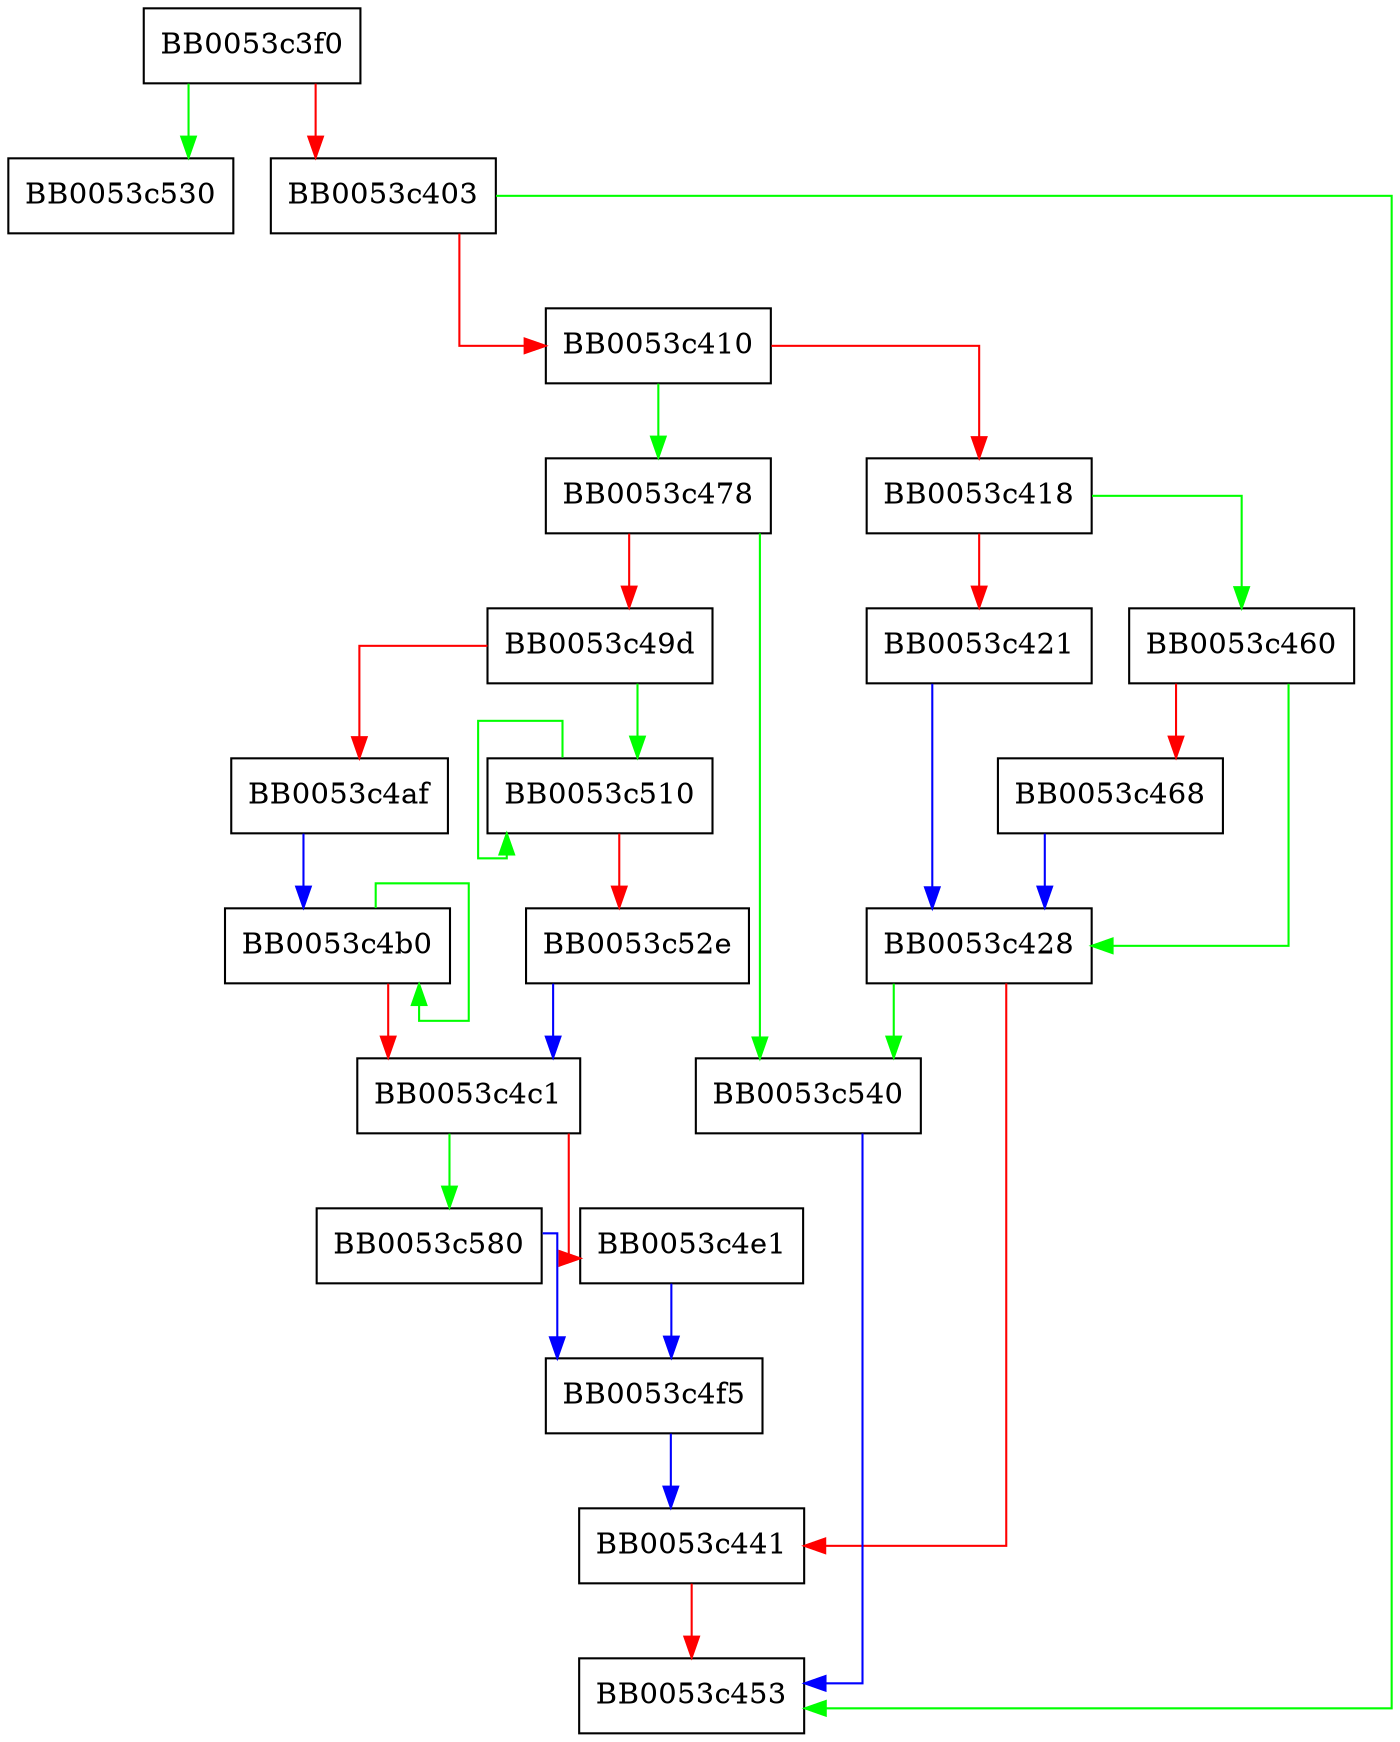 digraph BN_CTX_get {
  node [shape="box"];
  graph [splines=ortho];
  BB0053c3f0 -> BB0053c530 [color="green"];
  BB0053c3f0 -> BB0053c403 [color="red"];
  BB0053c403 -> BB0053c453 [color="green"];
  BB0053c403 -> BB0053c410 [color="red"];
  BB0053c410 -> BB0053c478 [color="green"];
  BB0053c410 -> BB0053c418 [color="red"];
  BB0053c418 -> BB0053c460 [color="green"];
  BB0053c418 -> BB0053c421 [color="red"];
  BB0053c421 -> BB0053c428 [color="blue"];
  BB0053c428 -> BB0053c540 [color="green"];
  BB0053c428 -> BB0053c441 [color="red"];
  BB0053c441 -> BB0053c453 [color="red"];
  BB0053c460 -> BB0053c428 [color="green"];
  BB0053c460 -> BB0053c468 [color="red"];
  BB0053c468 -> BB0053c428 [color="blue"];
  BB0053c478 -> BB0053c540 [color="green"];
  BB0053c478 -> BB0053c49d [color="red"];
  BB0053c49d -> BB0053c510 [color="green"];
  BB0053c49d -> BB0053c4af [color="red"];
  BB0053c4af -> BB0053c4b0 [color="blue"];
  BB0053c4b0 -> BB0053c4b0 [color="green"];
  BB0053c4b0 -> BB0053c4c1 [color="red"];
  BB0053c4c1 -> BB0053c580 [color="green"];
  BB0053c4c1 -> BB0053c4e1 [color="red"];
  BB0053c4e1 -> BB0053c4f5 [color="blue"];
  BB0053c4f5 -> BB0053c441 [color="blue"];
  BB0053c510 -> BB0053c510 [color="green"];
  BB0053c510 -> BB0053c52e [color="red"];
  BB0053c52e -> BB0053c4c1 [color="blue"];
  BB0053c540 -> BB0053c453 [color="blue"];
  BB0053c580 -> BB0053c4f5 [color="blue"];
}